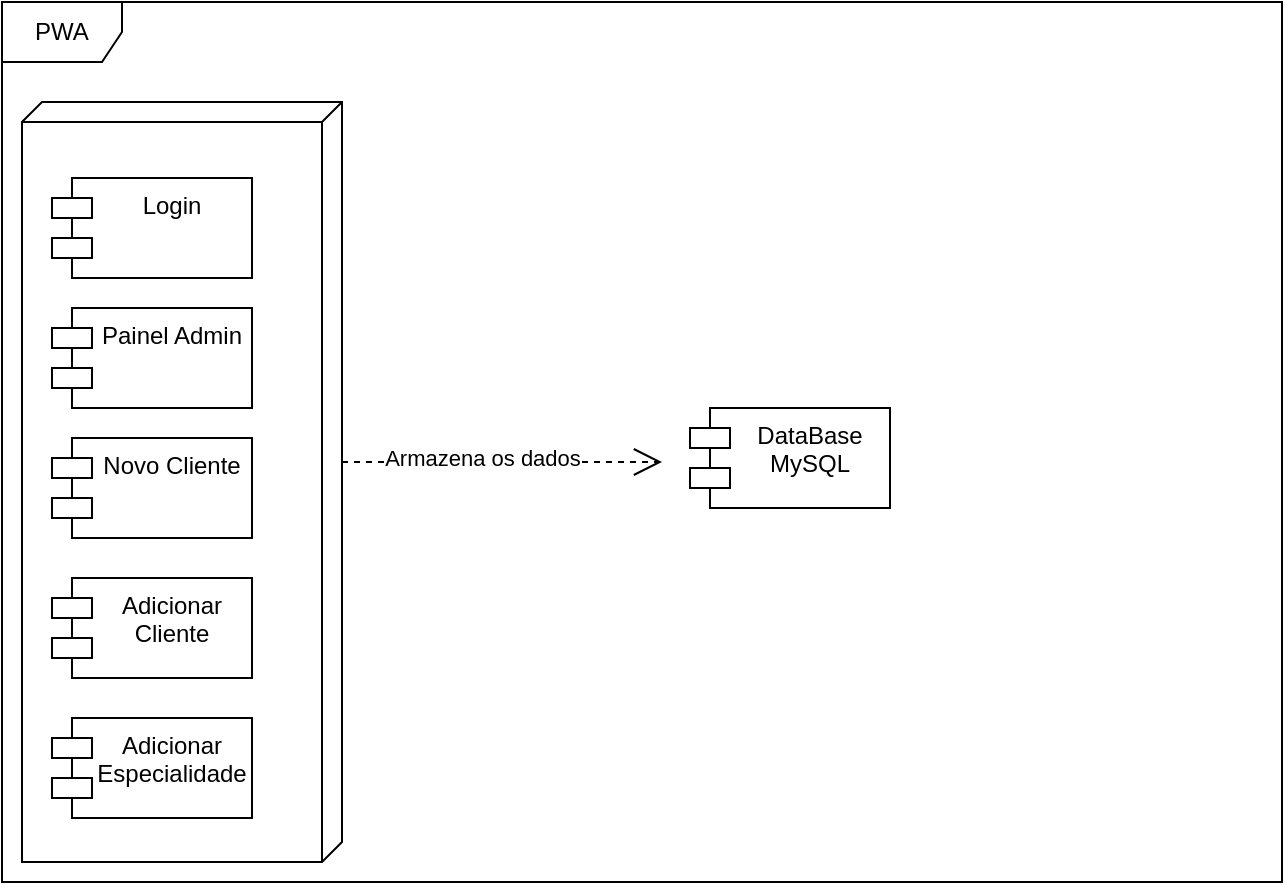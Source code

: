 <mxfile version="20.0.4" type="github">
  <diagram name="Page-1" id="5f0bae14-7c28-e335-631c-24af17079c00">
    <mxGraphModel dx="868" dy="450" grid="1" gridSize="10" guides="1" tooltips="1" connect="1" arrows="1" fold="1" page="1" pageScale="1" pageWidth="1100" pageHeight="850" background="none" math="0" shadow="0">
      <root>
        <mxCell id="0" />
        <mxCell id="1" parent="0" />
        <mxCell id="9oh3B8BOooj2BMt6rwB--2" value="PWA" style="shape=umlFrame;whiteSpace=wrap;html=1;" vertex="1" parent="1">
          <mxGeometry x="10" y="10" width="640" height="440" as="geometry" />
        </mxCell>
        <mxCell id="9oh3B8BOooj2BMt6rwB--8" value="" style="verticalAlign=top;align=left;spacingTop=8;spacingLeft=2;spacingRight=12;shape=cube;size=10;direction=south;fontStyle=4;html=1;" vertex="1" parent="1">
          <mxGeometry x="20" y="60" width="160" height="380" as="geometry" />
        </mxCell>
        <mxCell id="9oh3B8BOooj2BMt6rwB--3" value="Login" style="shape=module;align=left;spacingLeft=20;align=center;verticalAlign=top;" vertex="1" parent="1">
          <mxGeometry x="35" y="98" width="100" height="50" as="geometry" />
        </mxCell>
        <mxCell id="9oh3B8BOooj2BMt6rwB--4" value="Painel Admin" style="shape=module;align=left;spacingLeft=20;align=center;verticalAlign=top;" vertex="1" parent="1">
          <mxGeometry x="35" y="163" width="100" height="50" as="geometry" />
        </mxCell>
        <mxCell id="9oh3B8BOooj2BMt6rwB--5" value="Novo Cliente" style="shape=module;align=left;spacingLeft=20;align=center;verticalAlign=top;" vertex="1" parent="1">
          <mxGeometry x="35" y="228" width="100" height="50" as="geometry" />
        </mxCell>
        <mxCell id="9oh3B8BOooj2BMt6rwB--6" value="Adicionar&#xa;Cliente" style="shape=module;align=left;spacingLeft=20;align=center;verticalAlign=top;" vertex="1" parent="1">
          <mxGeometry x="35" y="298" width="100" height="50" as="geometry" />
        </mxCell>
        <mxCell id="9oh3B8BOooj2BMt6rwB--7" value="Adicionar&#xa;Especialidade" style="shape=module;align=left;spacingLeft=20;align=center;verticalAlign=top;" vertex="1" parent="1">
          <mxGeometry x="35" y="368" width="100" height="50" as="geometry" />
        </mxCell>
        <mxCell id="9oh3B8BOooj2BMt6rwB--12" value="Use" style="endArrow=open;endSize=12;dashed=1;html=1;rounded=0;" edge="1" parent="1">
          <mxGeometry width="160" relative="1" as="geometry">
            <mxPoint x="180" y="240" as="sourcePoint" />
            <mxPoint x="340" y="240" as="targetPoint" />
          </mxGeometry>
        </mxCell>
        <mxCell id="9oh3B8BOooj2BMt6rwB--14" value="Armazena os dados" style="edgeLabel;html=1;align=center;verticalAlign=middle;resizable=0;points=[];" vertex="1" connectable="0" parent="9oh3B8BOooj2BMt6rwB--12">
          <mxGeometry x="0.338" y="3" relative="1" as="geometry">
            <mxPoint x="-37" y="1" as="offset" />
          </mxGeometry>
        </mxCell>
        <mxCell id="9oh3B8BOooj2BMt6rwB--13" value="DataBase&#xa;MySQL" style="shape=module;align=left;spacingLeft=20;align=center;verticalAlign=top;" vertex="1" parent="1">
          <mxGeometry x="354" y="213" width="100" height="50" as="geometry" />
        </mxCell>
      </root>
    </mxGraphModel>
  </diagram>
</mxfile>
